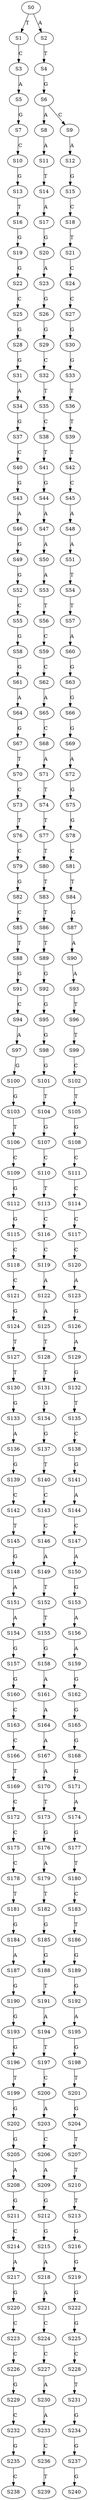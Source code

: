 strict digraph  {
	S0 -> S1 [ label = T ];
	S0 -> S2 [ label = A ];
	S1 -> S3 [ label = C ];
	S2 -> S4 [ label = T ];
	S3 -> S5 [ label = A ];
	S4 -> S6 [ label = G ];
	S5 -> S7 [ label = G ];
	S6 -> S8 [ label = A ];
	S6 -> S9 [ label = C ];
	S7 -> S10 [ label = C ];
	S8 -> S11 [ label = A ];
	S9 -> S12 [ label = A ];
	S10 -> S13 [ label = G ];
	S11 -> S14 [ label = T ];
	S12 -> S15 [ label = G ];
	S13 -> S16 [ label = T ];
	S14 -> S17 [ label = A ];
	S15 -> S18 [ label = C ];
	S16 -> S19 [ label = G ];
	S17 -> S20 [ label = G ];
	S18 -> S21 [ label = T ];
	S19 -> S22 [ label = G ];
	S20 -> S23 [ label = A ];
	S21 -> S24 [ label = C ];
	S22 -> S25 [ label = C ];
	S23 -> S26 [ label = G ];
	S24 -> S27 [ label = C ];
	S25 -> S28 [ label = G ];
	S26 -> S29 [ label = G ];
	S27 -> S30 [ label = G ];
	S28 -> S31 [ label = G ];
	S29 -> S32 [ label = C ];
	S30 -> S33 [ label = G ];
	S31 -> S34 [ label = A ];
	S32 -> S35 [ label = T ];
	S33 -> S36 [ label = T ];
	S34 -> S37 [ label = G ];
	S35 -> S38 [ label = C ];
	S36 -> S39 [ label = T ];
	S37 -> S40 [ label = C ];
	S38 -> S41 [ label = T ];
	S39 -> S42 [ label = T ];
	S40 -> S43 [ label = G ];
	S41 -> S44 [ label = G ];
	S42 -> S45 [ label = C ];
	S43 -> S46 [ label = A ];
	S44 -> S47 [ label = A ];
	S45 -> S48 [ label = A ];
	S46 -> S49 [ label = G ];
	S47 -> S50 [ label = A ];
	S48 -> S51 [ label = A ];
	S49 -> S52 [ label = G ];
	S50 -> S53 [ label = A ];
	S51 -> S54 [ label = T ];
	S52 -> S55 [ label = C ];
	S53 -> S56 [ label = T ];
	S54 -> S57 [ label = T ];
	S55 -> S58 [ label = G ];
	S56 -> S59 [ label = C ];
	S57 -> S60 [ label = A ];
	S58 -> S61 [ label = G ];
	S59 -> S62 [ label = C ];
	S60 -> S63 [ label = G ];
	S61 -> S64 [ label = A ];
	S62 -> S65 [ label = A ];
	S63 -> S66 [ label = G ];
	S64 -> S67 [ label = G ];
	S65 -> S68 [ label = C ];
	S66 -> S69 [ label = G ];
	S67 -> S70 [ label = T ];
	S68 -> S71 [ label = A ];
	S69 -> S72 [ label = A ];
	S70 -> S73 [ label = C ];
	S71 -> S74 [ label = T ];
	S72 -> S75 [ label = G ];
	S73 -> S76 [ label = T ];
	S74 -> S77 [ label = T ];
	S75 -> S78 [ label = G ];
	S76 -> S79 [ label = C ];
	S77 -> S80 [ label = T ];
	S78 -> S81 [ label = C ];
	S79 -> S82 [ label = G ];
	S80 -> S83 [ label = T ];
	S81 -> S84 [ label = T ];
	S82 -> S85 [ label = C ];
	S83 -> S86 [ label = T ];
	S84 -> S87 [ label = G ];
	S85 -> S88 [ label = T ];
	S86 -> S89 [ label = T ];
	S87 -> S90 [ label = A ];
	S88 -> S91 [ label = G ];
	S89 -> S92 [ label = G ];
	S90 -> S93 [ label = A ];
	S91 -> S94 [ label = C ];
	S92 -> S95 [ label = G ];
	S93 -> S96 [ label = T ];
	S94 -> S97 [ label = A ];
	S95 -> S98 [ label = G ];
	S96 -> S99 [ label = T ];
	S97 -> S100 [ label = G ];
	S98 -> S101 [ label = G ];
	S99 -> S102 [ label = C ];
	S100 -> S103 [ label = G ];
	S101 -> S104 [ label = T ];
	S102 -> S105 [ label = T ];
	S103 -> S106 [ label = T ];
	S104 -> S107 [ label = G ];
	S105 -> S108 [ label = G ];
	S106 -> S109 [ label = C ];
	S107 -> S110 [ label = C ];
	S108 -> S111 [ label = C ];
	S109 -> S112 [ label = G ];
	S110 -> S113 [ label = T ];
	S111 -> S114 [ label = C ];
	S112 -> S115 [ label = G ];
	S113 -> S116 [ label = C ];
	S114 -> S117 [ label = C ];
	S115 -> S118 [ label = C ];
	S116 -> S119 [ label = C ];
	S117 -> S120 [ label = C ];
	S118 -> S121 [ label = C ];
	S119 -> S122 [ label = A ];
	S120 -> S123 [ label = A ];
	S121 -> S124 [ label = G ];
	S122 -> S125 [ label = A ];
	S123 -> S126 [ label = G ];
	S124 -> S127 [ label = T ];
	S125 -> S128 [ label = T ];
	S126 -> S129 [ label = A ];
	S127 -> S130 [ label = T ];
	S128 -> S131 [ label = T ];
	S129 -> S132 [ label = G ];
	S130 -> S133 [ label = G ];
	S131 -> S134 [ label = G ];
	S132 -> S135 [ label = T ];
	S133 -> S136 [ label = A ];
	S134 -> S137 [ label = G ];
	S135 -> S138 [ label = C ];
	S136 -> S139 [ label = G ];
	S137 -> S140 [ label = T ];
	S138 -> S141 [ label = G ];
	S139 -> S142 [ label = C ];
	S140 -> S143 [ label = C ];
	S141 -> S144 [ label = A ];
	S142 -> S145 [ label = T ];
	S143 -> S146 [ label = C ];
	S144 -> S147 [ label = C ];
	S145 -> S148 [ label = G ];
	S146 -> S149 [ label = A ];
	S147 -> S150 [ label = A ];
	S148 -> S151 [ label = A ];
	S149 -> S152 [ label = T ];
	S150 -> S153 [ label = G ];
	S151 -> S154 [ label = A ];
	S152 -> S155 [ label = T ];
	S153 -> S156 [ label = A ];
	S154 -> S157 [ label = G ];
	S155 -> S158 [ label = G ];
	S156 -> S159 [ label = A ];
	S157 -> S160 [ label = G ];
	S158 -> S161 [ label = A ];
	S159 -> S162 [ label = G ];
	S160 -> S163 [ label = C ];
	S161 -> S164 [ label = A ];
	S162 -> S165 [ label = G ];
	S163 -> S166 [ label = C ];
	S164 -> S167 [ label = A ];
	S165 -> S168 [ label = G ];
	S166 -> S169 [ label = T ];
	S167 -> S170 [ label = A ];
	S168 -> S171 [ label = G ];
	S169 -> S172 [ label = C ];
	S170 -> S173 [ label = T ];
	S171 -> S174 [ label = A ];
	S172 -> S175 [ label = C ];
	S173 -> S176 [ label = G ];
	S174 -> S177 [ label = G ];
	S175 -> S178 [ label = C ];
	S176 -> S179 [ label = A ];
	S177 -> S180 [ label = T ];
	S178 -> S181 [ label = T ];
	S179 -> S182 [ label = T ];
	S180 -> S183 [ label = C ];
	S181 -> S184 [ label = G ];
	S182 -> S185 [ label = G ];
	S183 -> S186 [ label = T ];
	S184 -> S187 [ label = A ];
	S185 -> S188 [ label = G ];
	S186 -> S189 [ label = G ];
	S187 -> S190 [ label = G ];
	S188 -> S191 [ label = T ];
	S189 -> S192 [ label = G ];
	S190 -> S193 [ label = G ];
	S191 -> S194 [ label = A ];
	S192 -> S195 [ label = A ];
	S193 -> S196 [ label = G ];
	S194 -> S197 [ label = T ];
	S195 -> S198 [ label = G ];
	S196 -> S199 [ label = T ];
	S197 -> S200 [ label = C ];
	S198 -> S201 [ label = T ];
	S199 -> S202 [ label = G ];
	S200 -> S203 [ label = A ];
	S201 -> S204 [ label = G ];
	S202 -> S205 [ label = G ];
	S203 -> S206 [ label = C ];
	S204 -> S207 [ label = T ];
	S205 -> S208 [ label = A ];
	S206 -> S209 [ label = A ];
	S207 -> S210 [ label = T ];
	S208 -> S211 [ label = G ];
	S209 -> S212 [ label = G ];
	S210 -> S213 [ label = T ];
	S211 -> S214 [ label = C ];
	S212 -> S215 [ label = G ];
	S213 -> S216 [ label = G ];
	S214 -> S217 [ label = A ];
	S215 -> S218 [ label = A ];
	S216 -> S219 [ label = G ];
	S217 -> S220 [ label = G ];
	S218 -> S221 [ label = A ];
	S219 -> S222 [ label = G ];
	S220 -> S223 [ label = C ];
	S221 -> S224 [ label = C ];
	S222 -> S225 [ label = G ];
	S223 -> S226 [ label = C ];
	S224 -> S227 [ label = C ];
	S225 -> S228 [ label = C ];
	S226 -> S229 [ label = G ];
	S227 -> S230 [ label = A ];
	S228 -> S231 [ label = T ];
	S229 -> S232 [ label = C ];
	S230 -> S233 [ label = A ];
	S231 -> S234 [ label = G ];
	S232 -> S235 [ label = G ];
	S233 -> S236 [ label = C ];
	S234 -> S237 [ label = G ];
	S235 -> S238 [ label = C ];
	S236 -> S239 [ label = T ];
	S237 -> S240 [ label = G ];
}
